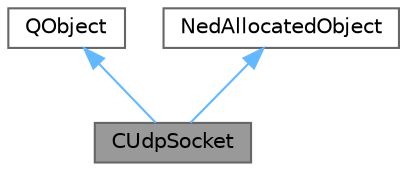 digraph "CUdpSocket"
{
 // LATEX_PDF_SIZE
  bgcolor="transparent";
  edge [fontname=Helvetica,fontsize=10,labelfontname=Helvetica,labelfontsize=10];
  node [fontname=Helvetica,fontsize=10,shape=box,height=0.2,width=0.4];
  Node1 [id="Node000001",label="CUdpSocket",height=0.2,width=0.4,color="gray40", fillcolor="grey60", style="filled", fontcolor="black",tooltip="如果要使用传统的UDP功能，只需要设置isEnableKcp为false就可以了， 如果要使用kcp功能，就设置isEnableKcp为true,默认是使用kcp功能的,..."];
  Node2 -> Node1 [id="edge1_Node000001_Node000002",dir="back",color="steelblue1",style="solid",tooltip=" "];
  Node2 [id="Node000002",label="QObject",height=0.2,width=0.4,color="gray40", fillcolor="white", style="filled",tooltip=" "];
  Node3 -> Node1 [id="edge2_Node000001_Node000003",dir="back",color="steelblue1",style="solid",tooltip=" "];
  Node3 [id="Node000003",label="NedAllocatedObject",height=0.2,width=0.4,color="gray40", fillcolor="white", style="filled",URL="$class_ned_allocated_object.html",tooltip="提供自定义内存分配和释放功能的基类"];
}
